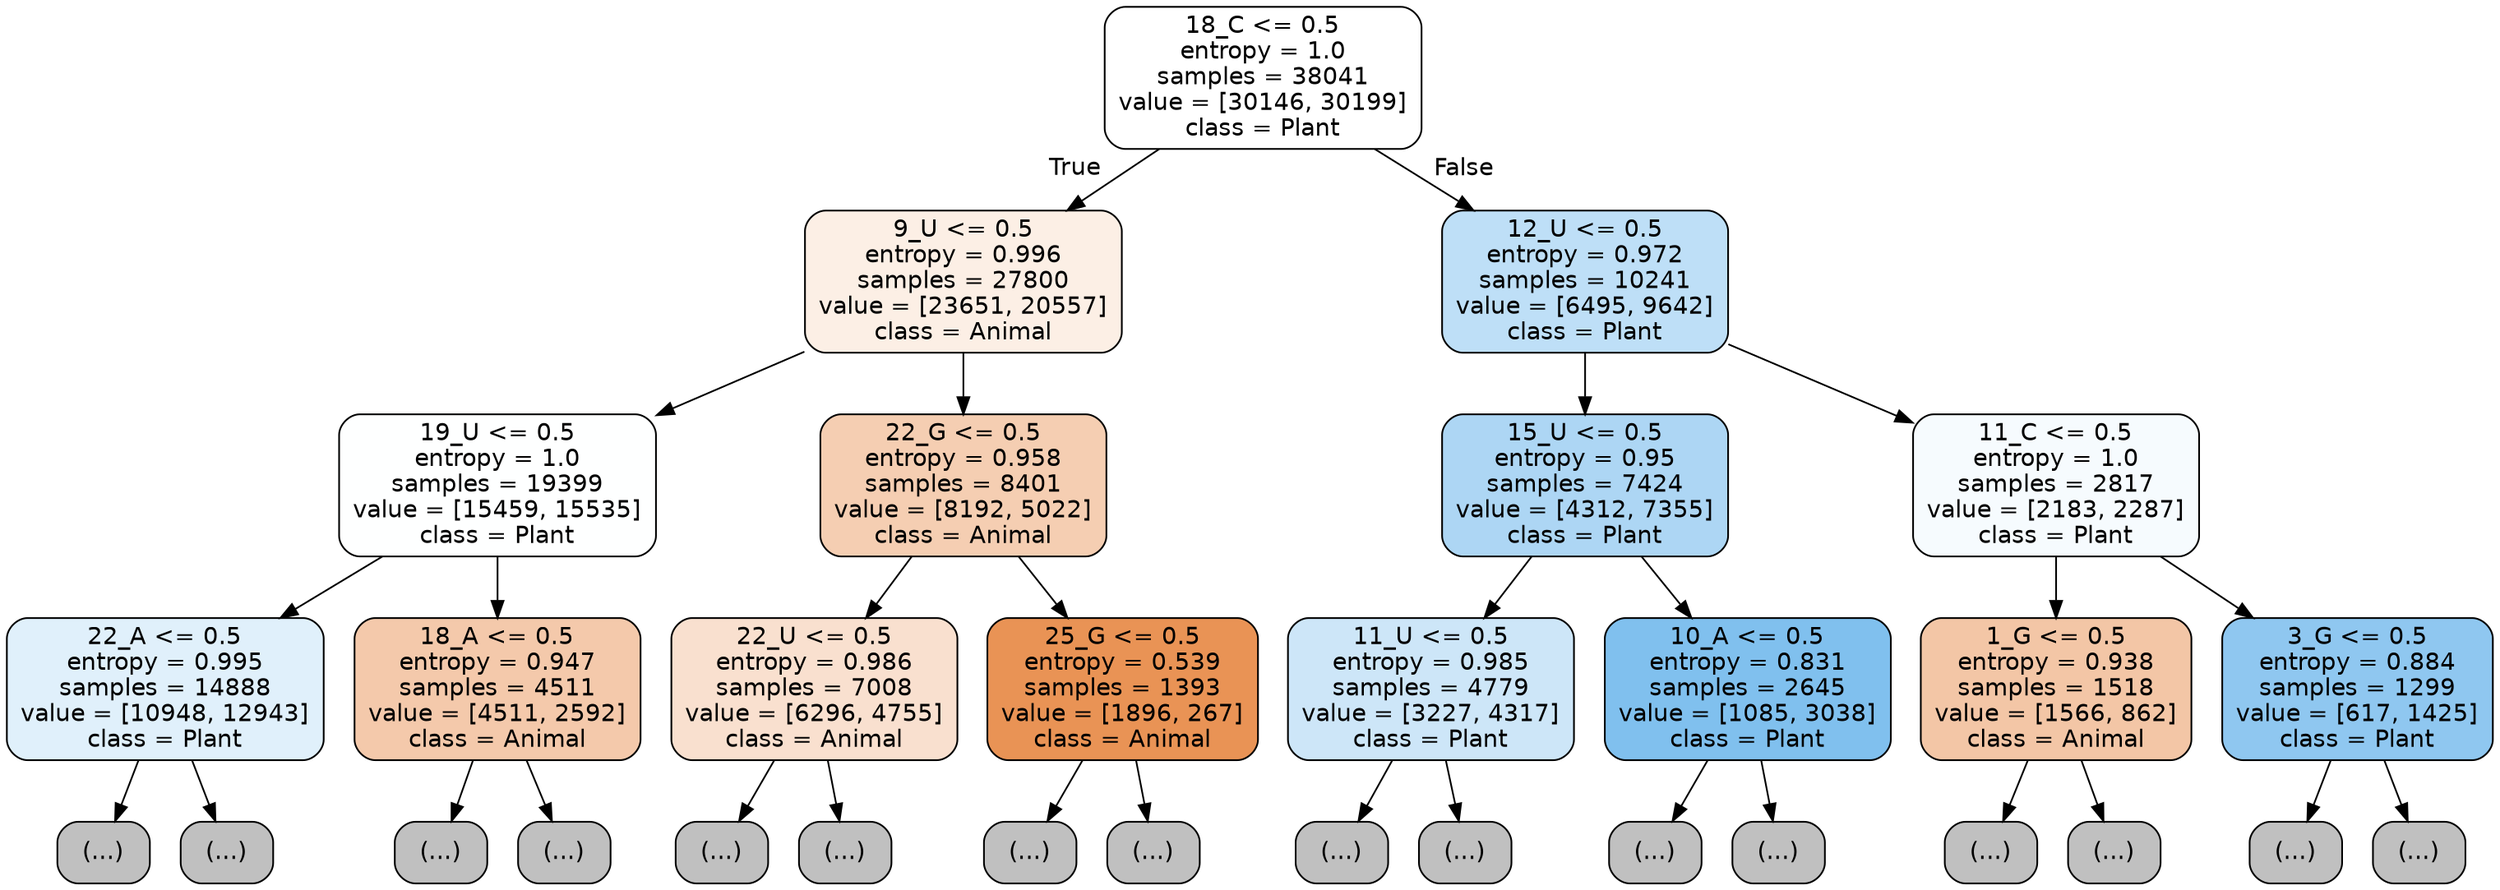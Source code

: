 digraph Tree {
node [shape=box, style="filled, rounded", color="black", fontname="helvetica"] ;
edge [fontname="helvetica"] ;
0 [label="18_C <= 0.5\nentropy = 1.0\nsamples = 38041\nvalue = [30146, 30199]\nclass = Plant", fillcolor="#ffffff"] ;
1 [label="9_U <= 0.5\nentropy = 0.996\nsamples = 27800\nvalue = [23651, 20557]\nclass = Animal", fillcolor="#fcefe5"] ;
0 -> 1 [labeldistance=2.5, labelangle=45, headlabel="True"] ;
2 [label="19_U <= 0.5\nentropy = 1.0\nsamples = 19399\nvalue = [15459, 15535]\nclass = Plant", fillcolor="#feffff"] ;
1 -> 2 ;
3 [label="22_A <= 0.5\nentropy = 0.995\nsamples = 14888\nvalue = [10948, 12943]\nclass = Plant", fillcolor="#e0f0fb"] ;
2 -> 3 ;
4 [label="(...)", fillcolor="#C0C0C0"] ;
3 -> 4 ;
6085 [label="(...)", fillcolor="#C0C0C0"] ;
3 -> 6085 ;
6918 [label="18_A <= 0.5\nentropy = 0.947\nsamples = 4511\nvalue = [4511, 2592]\nclass = Animal", fillcolor="#f4c9ab"] ;
2 -> 6918 ;
6919 [label="(...)", fillcolor="#C0C0C0"] ;
6918 -> 6919 ;
8554 [label="(...)", fillcolor="#C0C0C0"] ;
6918 -> 8554 ;
9319 [label="22_G <= 0.5\nentropy = 0.958\nsamples = 8401\nvalue = [8192, 5022]\nclass = Animal", fillcolor="#f5ceb2"] ;
1 -> 9319 ;
9320 [label="22_U <= 0.5\nentropy = 0.986\nsamples = 7008\nvalue = [6296, 4755]\nclass = Animal", fillcolor="#f9e0cf"] ;
9319 -> 9320 ;
9321 [label="(...)", fillcolor="#C0C0C0"] ;
9320 -> 9321 ;
12078 [label="(...)", fillcolor="#C0C0C0"] ;
9320 -> 12078 ;
12523 [label="25_G <= 0.5\nentropy = 0.539\nsamples = 1393\nvalue = [1896, 267]\nclass = Animal", fillcolor="#e99355"] ;
9319 -> 12523 ;
12524 [label="(...)", fillcolor="#C0C0C0"] ;
12523 -> 12524 ;
12921 [label="(...)", fillcolor="#C0C0C0"] ;
12523 -> 12921 ;
12930 [label="12_U <= 0.5\nentropy = 0.972\nsamples = 10241\nvalue = [6495, 9642]\nclass = Plant", fillcolor="#bedff7"] ;
0 -> 12930 [labeldistance=2.5, labelangle=-45, headlabel="False"] ;
12931 [label="15_U <= 0.5\nentropy = 0.95\nsamples = 7424\nvalue = [4312, 7355]\nclass = Plant", fillcolor="#add6f4"] ;
12930 -> 12931 ;
12932 [label="11_U <= 0.5\nentropy = 0.985\nsamples = 4779\nvalue = [3227, 4317]\nclass = Plant", fillcolor="#cde6f8"] ;
12931 -> 12932 ;
12933 [label="(...)", fillcolor="#C0C0C0"] ;
12932 -> 12933 ;
14404 [label="(...)", fillcolor="#C0C0C0"] ;
12932 -> 14404 ;
14961 [label="10_A <= 0.5\nentropy = 0.831\nsamples = 2645\nvalue = [1085, 3038]\nclass = Plant", fillcolor="#80c0ee"] ;
12931 -> 14961 ;
14962 [label="(...)", fillcolor="#C0C0C0"] ;
14961 -> 14962 ;
15541 [label="(...)", fillcolor="#C0C0C0"] ;
14961 -> 15541 ;
15720 [label="11_C <= 0.5\nentropy = 1.0\nsamples = 2817\nvalue = [2183, 2287]\nclass = Plant", fillcolor="#f6fbfe"] ;
12930 -> 15720 ;
15721 [label="1_G <= 0.5\nentropy = 0.938\nsamples = 1518\nvalue = [1566, 862]\nclass = Animal", fillcolor="#f3c6a6"] ;
15720 -> 15721 ;
15722 [label="(...)", fillcolor="#C0C0C0"] ;
15721 -> 15722 ;
16417 [label="(...)", fillcolor="#C0C0C0"] ;
15721 -> 16417 ;
16510 [label="3_G <= 0.5\nentropy = 0.884\nsamples = 1299\nvalue = [617, 1425]\nclass = Plant", fillcolor="#8fc7f0"] ;
15720 -> 16510 ;
16511 [label="(...)", fillcolor="#C0C0C0"] ;
16510 -> 16511 ;
16692 [label="(...)", fillcolor="#C0C0C0"] ;
16510 -> 16692 ;
}